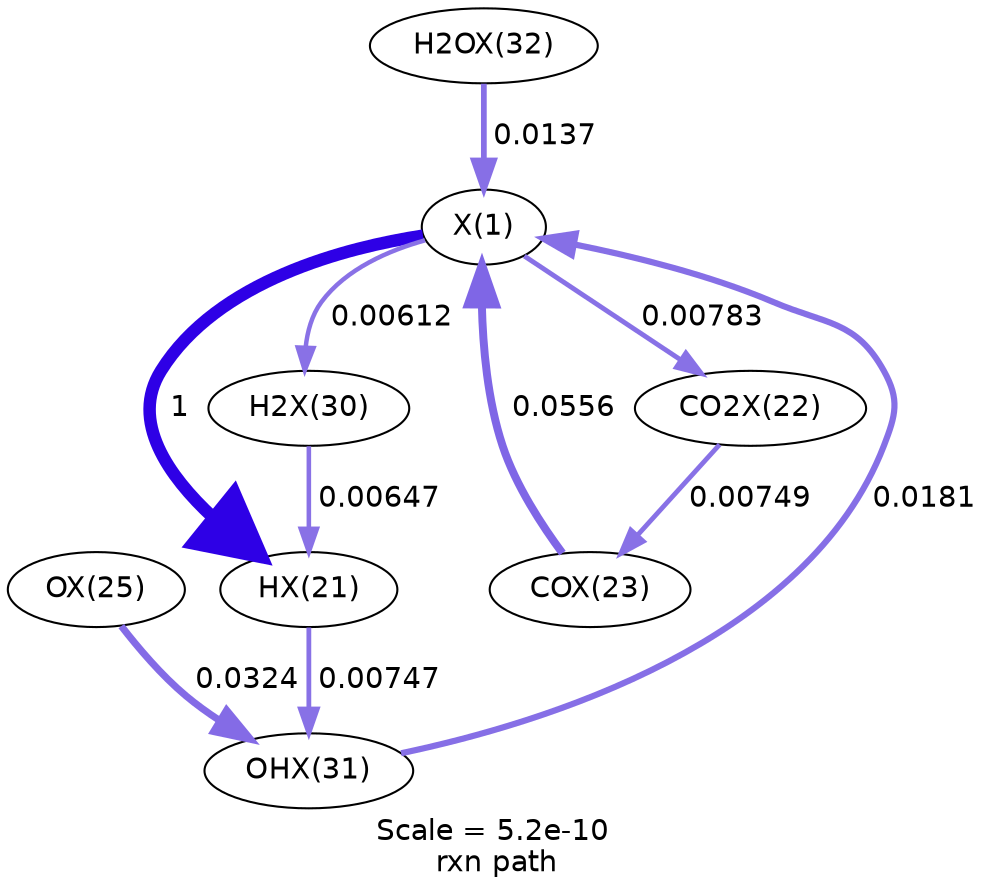 digraph reaction_paths {
center=1;
s0 -> s1[fontname="Helvetica", penwidth=6, arrowsize=3, color="0.7, 1.5, 0.9"
, label=" 1"];
s0 -> s2[fontname="Helvetica", penwidth=2.34, arrowsize=1.17, color="0.7, 0.508, 0.9"
, label=" 0.00783"];
s3 -> s0[fontname="Helvetica", penwidth=3.82, arrowsize=1.91, color="0.7, 0.556, 0.9"
, label=" 0.0556"];
s11 -> s0[fontname="Helvetica", penwidth=2.97, arrowsize=1.49, color="0.7, 0.518, 0.9"
, label=" 0.0181"];
s12 -> s0[fontname="Helvetica", penwidth=2.76, arrowsize=1.38, color="0.7, 0.514, 0.9"
, label=" 0.0137"];
s0 -> s10[fontname="Helvetica", penwidth=2.15, arrowsize=1.08, color="0.7, 0.506, 0.9"
, label=" 0.00612"];
s1 -> s11[fontname="Helvetica", penwidth=2.3, arrowsize=1.15, color="0.7, 0.507, 0.9"
, label=" 0.00747"];
s10 -> s1[fontname="Helvetica", penwidth=2.19, arrowsize=1.1, color="0.7, 0.506, 0.9"
, label=" 0.00647"];
s2 -> s3[fontname="Helvetica", penwidth=2.31, arrowsize=1.15, color="0.7, 0.507, 0.9"
, label=" 0.00749"];
s5 -> s11[fontname="Helvetica", penwidth=3.41, arrowsize=1.71, color="0.7, 0.532, 0.9"
, label=" 0.0324"];
s0 [ fontname="Helvetica", label="X(1)"];
s1 [ fontname="Helvetica", label="HX(21)"];
s2 [ fontname="Helvetica", label="CO2X(22)"];
s3 [ fontname="Helvetica", label="COX(23)"];
s5 [ fontname="Helvetica", label="OX(25)"];
s10 [ fontname="Helvetica", label="H2X(30)"];
s11 [ fontname="Helvetica", label="OHX(31)"];
s12 [ fontname="Helvetica", label="H2OX(32)"];
 label = "Scale = 5.2e-10\l rxn path";
 fontname = "Helvetica";
}
